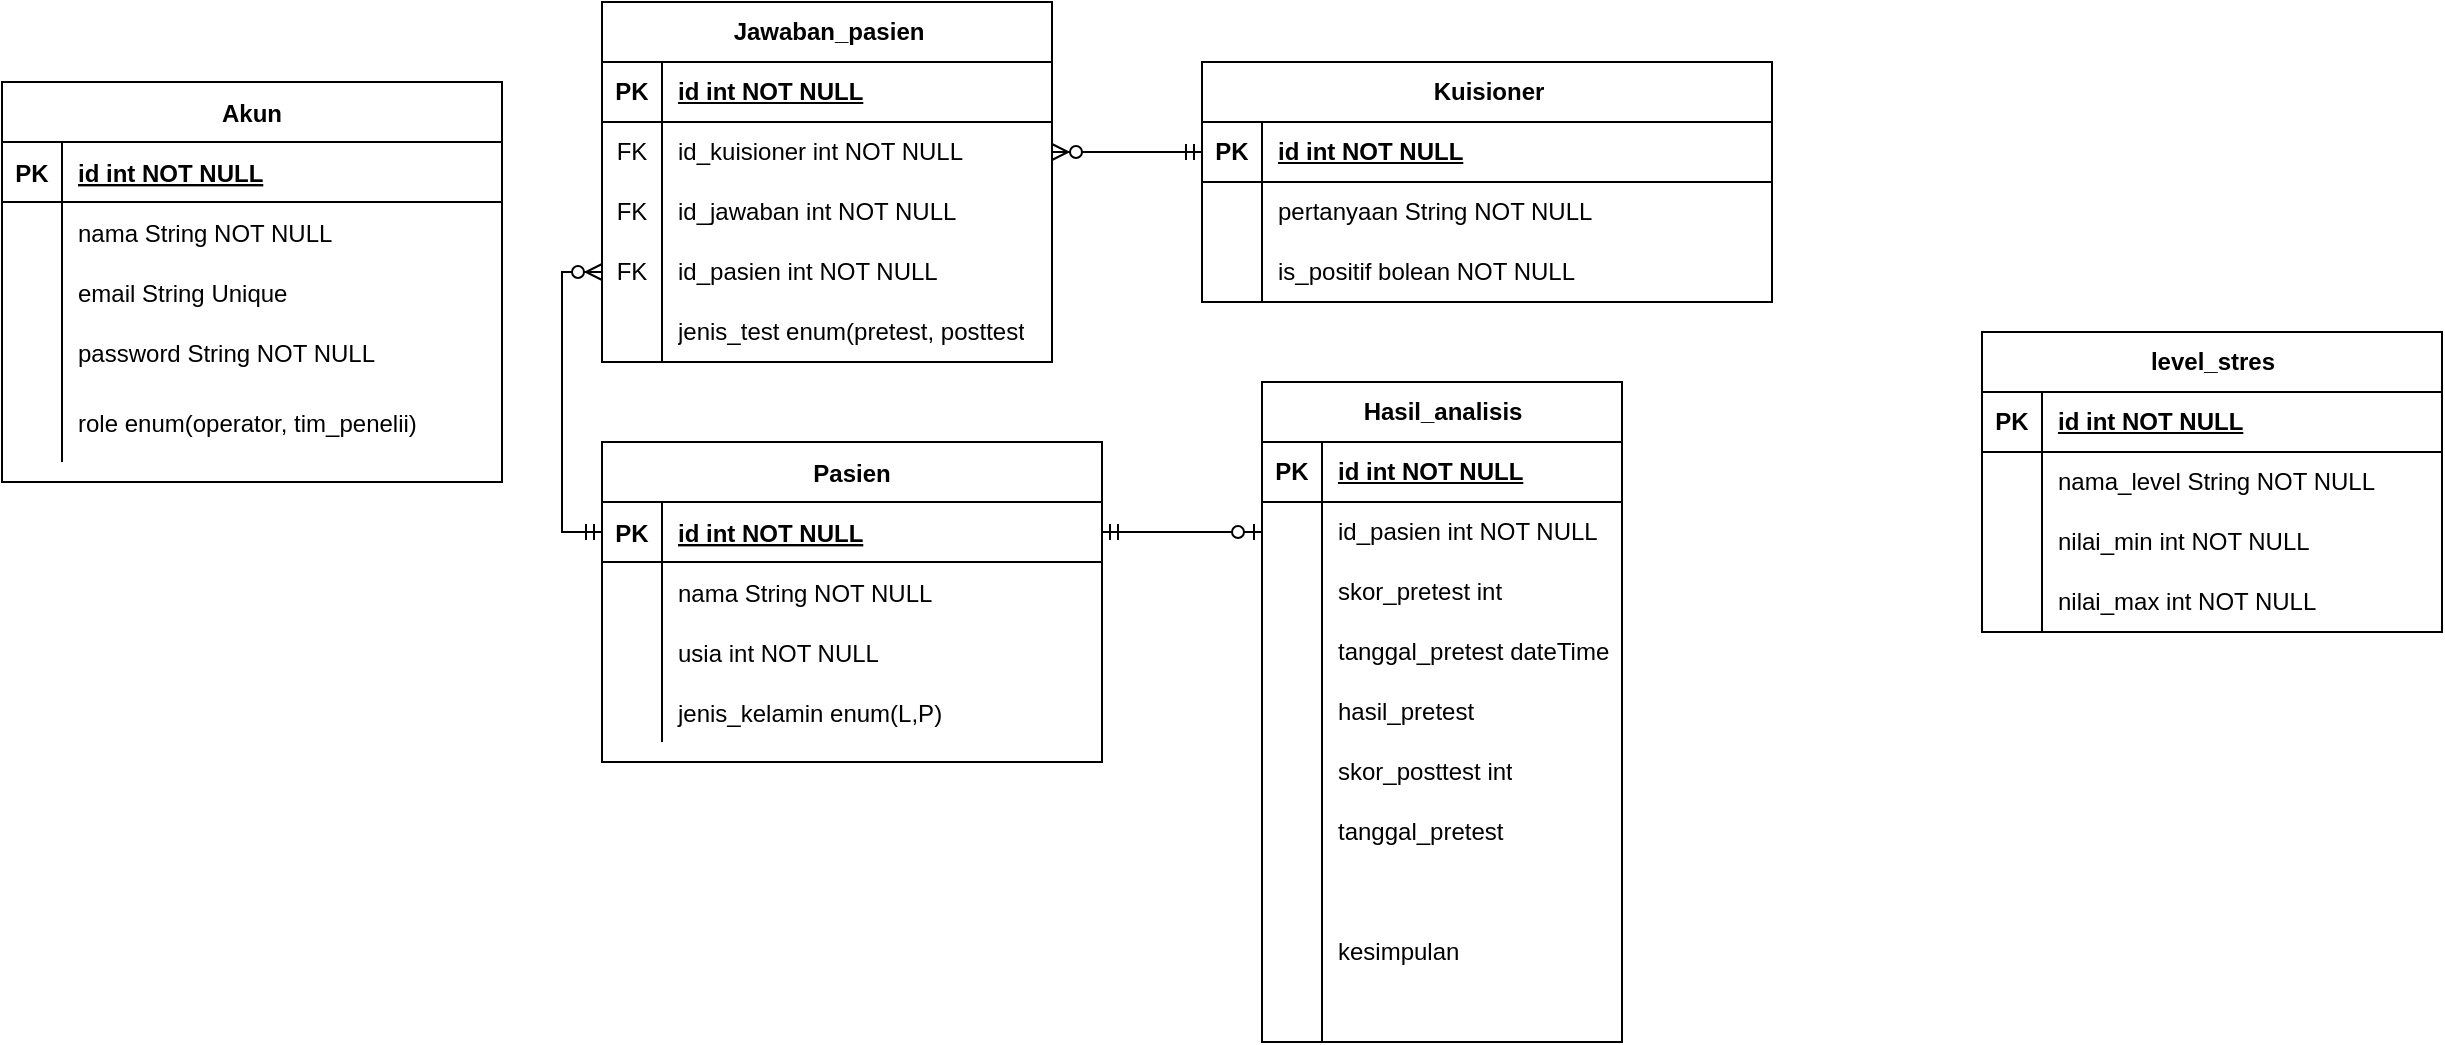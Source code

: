 <mxfile version="27.2.0">
  <diagram id="R2lEEEUBdFMjLlhIrx00" name="Page-1">
    <mxGraphModel dx="-123" dy="366" grid="1" gridSize="10" guides="1" tooltips="1" connect="1" arrows="1" fold="1" page="1" pageScale="1" pageWidth="850" pageHeight="1100" math="0" shadow="0" extFonts="Permanent Marker^https://fonts.googleapis.com/css?family=Permanent+Marker">
      <root>
        <mxCell id="0" />
        <mxCell id="1" parent="0" />
        <mxCell id="_se43bn1T26iyXJpERI2-4" value="Pasien" style="shape=table;startSize=30;container=1;collapsible=1;childLayout=tableLayout;fixedRows=1;rowLines=0;fontStyle=1;align=center;resizeLast=1;" parent="1" vertex="1">
          <mxGeometry x="1260" y="530" width="250" height="160" as="geometry" />
        </mxCell>
        <mxCell id="_se43bn1T26iyXJpERI2-5" value="" style="shape=partialRectangle;collapsible=0;dropTarget=0;pointerEvents=0;fillColor=none;points=[[0,0.5],[1,0.5]];portConstraint=eastwest;top=0;left=0;right=0;bottom=1;" parent="_se43bn1T26iyXJpERI2-4" vertex="1">
          <mxGeometry y="30" width="250" height="30" as="geometry" />
        </mxCell>
        <mxCell id="_se43bn1T26iyXJpERI2-6" value="PK" style="shape=partialRectangle;overflow=hidden;connectable=0;fillColor=none;top=0;left=0;bottom=0;right=0;fontStyle=1;" parent="_se43bn1T26iyXJpERI2-5" vertex="1">
          <mxGeometry width="30" height="30" as="geometry">
            <mxRectangle width="30" height="30" as="alternateBounds" />
          </mxGeometry>
        </mxCell>
        <mxCell id="_se43bn1T26iyXJpERI2-7" value="id int NOT NULL" style="shape=partialRectangle;overflow=hidden;connectable=0;fillColor=none;top=0;left=0;bottom=0;right=0;align=left;spacingLeft=6;fontStyle=5;" parent="_se43bn1T26iyXJpERI2-5" vertex="1">
          <mxGeometry x="30" width="220" height="30" as="geometry">
            <mxRectangle width="220" height="30" as="alternateBounds" />
          </mxGeometry>
        </mxCell>
        <mxCell id="_se43bn1T26iyXJpERI2-8" value="" style="shape=partialRectangle;collapsible=0;dropTarget=0;pointerEvents=0;fillColor=none;points=[[0,0.5],[1,0.5]];portConstraint=eastwest;top=0;left=0;right=0;bottom=0;" parent="_se43bn1T26iyXJpERI2-4" vertex="1">
          <mxGeometry y="60" width="250" height="30" as="geometry" />
        </mxCell>
        <mxCell id="_se43bn1T26iyXJpERI2-9" value="" style="shape=partialRectangle;overflow=hidden;connectable=0;fillColor=none;top=0;left=0;bottom=0;right=0;" parent="_se43bn1T26iyXJpERI2-8" vertex="1">
          <mxGeometry width="30" height="30" as="geometry">
            <mxRectangle width="30" height="30" as="alternateBounds" />
          </mxGeometry>
        </mxCell>
        <mxCell id="_se43bn1T26iyXJpERI2-10" value="nama String NOT NULL" style="shape=partialRectangle;overflow=hidden;connectable=0;fillColor=none;top=0;left=0;bottom=0;right=0;align=left;spacingLeft=6;" parent="_se43bn1T26iyXJpERI2-8" vertex="1">
          <mxGeometry x="30" width="220" height="30" as="geometry">
            <mxRectangle width="220" height="30" as="alternateBounds" />
          </mxGeometry>
        </mxCell>
        <mxCell id="_se43bn1T26iyXJpERI2-11" value="" style="shape=partialRectangle;collapsible=0;dropTarget=0;pointerEvents=0;fillColor=none;points=[[0,0.5],[1,0.5]];portConstraint=eastwest;top=0;left=0;right=0;bottom=0;" parent="_se43bn1T26iyXJpERI2-4" vertex="1">
          <mxGeometry y="90" width="250" height="30" as="geometry" />
        </mxCell>
        <mxCell id="_se43bn1T26iyXJpERI2-12" value="" style="shape=partialRectangle;overflow=hidden;connectable=0;fillColor=none;top=0;left=0;bottom=0;right=0;" parent="_se43bn1T26iyXJpERI2-11" vertex="1">
          <mxGeometry width="30" height="30" as="geometry">
            <mxRectangle width="30" height="30" as="alternateBounds" />
          </mxGeometry>
        </mxCell>
        <mxCell id="_se43bn1T26iyXJpERI2-13" value="usia int NOT NULL" style="shape=partialRectangle;overflow=hidden;connectable=0;fillColor=none;top=0;left=0;bottom=0;right=0;align=left;spacingLeft=6;" parent="_se43bn1T26iyXJpERI2-11" vertex="1">
          <mxGeometry x="30" width="220" height="30" as="geometry">
            <mxRectangle width="220" height="30" as="alternateBounds" />
          </mxGeometry>
        </mxCell>
        <mxCell id="_se43bn1T26iyXJpERI2-14" style="shape=partialRectangle;collapsible=0;dropTarget=0;pointerEvents=0;fillColor=none;points=[[0,0.5],[1,0.5]];portConstraint=eastwest;top=0;left=0;right=0;bottom=0;" parent="_se43bn1T26iyXJpERI2-4" vertex="1">
          <mxGeometry y="120" width="250" height="30" as="geometry" />
        </mxCell>
        <mxCell id="_se43bn1T26iyXJpERI2-15" style="shape=partialRectangle;overflow=hidden;connectable=0;fillColor=none;top=0;left=0;bottom=0;right=0;" parent="_se43bn1T26iyXJpERI2-14" vertex="1">
          <mxGeometry width="30" height="30" as="geometry">
            <mxRectangle width="30" height="30" as="alternateBounds" />
          </mxGeometry>
        </mxCell>
        <mxCell id="_se43bn1T26iyXJpERI2-16" value="jenis_kelamin enum(L,P)" style="shape=partialRectangle;overflow=hidden;connectable=0;fillColor=none;top=0;left=0;bottom=0;right=0;align=left;spacingLeft=6;" parent="_se43bn1T26iyXJpERI2-14" vertex="1">
          <mxGeometry x="30" width="220" height="30" as="geometry">
            <mxRectangle width="220" height="30" as="alternateBounds" />
          </mxGeometry>
        </mxCell>
        <mxCell id="_se43bn1T26iyXJpERI2-17" value="Akun" style="shape=table;startSize=30;container=1;collapsible=1;childLayout=tableLayout;fixedRows=1;rowLines=0;fontStyle=1;align=center;resizeLast=1;" parent="1" vertex="1">
          <mxGeometry x="960" y="350" width="250" height="200" as="geometry" />
        </mxCell>
        <mxCell id="_se43bn1T26iyXJpERI2-18" value="" style="shape=partialRectangle;collapsible=0;dropTarget=0;pointerEvents=0;fillColor=none;points=[[0,0.5],[1,0.5]];portConstraint=eastwest;top=0;left=0;right=0;bottom=1;" parent="_se43bn1T26iyXJpERI2-17" vertex="1">
          <mxGeometry y="30" width="250" height="30" as="geometry" />
        </mxCell>
        <mxCell id="_se43bn1T26iyXJpERI2-19" value="PK" style="shape=partialRectangle;overflow=hidden;connectable=0;fillColor=none;top=0;left=0;bottom=0;right=0;fontStyle=1;" parent="_se43bn1T26iyXJpERI2-18" vertex="1">
          <mxGeometry width="30" height="30" as="geometry">
            <mxRectangle width="30" height="30" as="alternateBounds" />
          </mxGeometry>
        </mxCell>
        <mxCell id="_se43bn1T26iyXJpERI2-20" value="id int NOT NULL" style="shape=partialRectangle;overflow=hidden;connectable=0;fillColor=none;top=0;left=0;bottom=0;right=0;align=left;spacingLeft=6;fontStyle=5;" parent="_se43bn1T26iyXJpERI2-18" vertex="1">
          <mxGeometry x="30" width="220" height="30" as="geometry">
            <mxRectangle width="220" height="30" as="alternateBounds" />
          </mxGeometry>
        </mxCell>
        <mxCell id="_se43bn1T26iyXJpERI2-21" value="" style="shape=partialRectangle;collapsible=0;dropTarget=0;pointerEvents=0;fillColor=none;points=[[0,0.5],[1,0.5]];portConstraint=eastwest;top=0;left=0;right=0;bottom=0;" parent="_se43bn1T26iyXJpERI2-17" vertex="1">
          <mxGeometry y="60" width="250" height="30" as="geometry" />
        </mxCell>
        <mxCell id="_se43bn1T26iyXJpERI2-22" value="" style="shape=partialRectangle;overflow=hidden;connectable=0;fillColor=none;top=0;left=0;bottom=0;right=0;" parent="_se43bn1T26iyXJpERI2-21" vertex="1">
          <mxGeometry width="30" height="30" as="geometry">
            <mxRectangle width="30" height="30" as="alternateBounds" />
          </mxGeometry>
        </mxCell>
        <mxCell id="_se43bn1T26iyXJpERI2-23" value="nama String NOT NULL" style="shape=partialRectangle;overflow=hidden;connectable=0;fillColor=none;top=0;left=0;bottom=0;right=0;align=left;spacingLeft=6;" parent="_se43bn1T26iyXJpERI2-21" vertex="1">
          <mxGeometry x="30" width="220" height="30" as="geometry">
            <mxRectangle width="220" height="30" as="alternateBounds" />
          </mxGeometry>
        </mxCell>
        <mxCell id="_se43bn1T26iyXJpERI2-24" style="shape=partialRectangle;collapsible=0;dropTarget=0;pointerEvents=0;fillColor=none;points=[[0,0.5],[1,0.5]];portConstraint=eastwest;top=0;left=0;right=0;bottom=0;" parent="_se43bn1T26iyXJpERI2-17" vertex="1">
          <mxGeometry y="90" width="250" height="30" as="geometry" />
        </mxCell>
        <mxCell id="_se43bn1T26iyXJpERI2-25" style="shape=partialRectangle;overflow=hidden;connectable=0;fillColor=none;top=0;left=0;bottom=0;right=0;" parent="_se43bn1T26iyXJpERI2-24" vertex="1">
          <mxGeometry width="30" height="30" as="geometry">
            <mxRectangle width="30" height="30" as="alternateBounds" />
          </mxGeometry>
        </mxCell>
        <mxCell id="_se43bn1T26iyXJpERI2-26" value="email String Unique" style="shape=partialRectangle;overflow=hidden;connectable=0;fillColor=none;top=0;left=0;bottom=0;right=0;align=left;spacingLeft=6;" parent="_se43bn1T26iyXJpERI2-24" vertex="1">
          <mxGeometry x="30" width="220" height="30" as="geometry">
            <mxRectangle width="220" height="30" as="alternateBounds" />
          </mxGeometry>
        </mxCell>
        <mxCell id="_se43bn1T26iyXJpERI2-27" style="shape=partialRectangle;collapsible=0;dropTarget=0;pointerEvents=0;fillColor=none;points=[[0,0.5],[1,0.5]];portConstraint=eastwest;top=0;left=0;right=0;bottom=0;" parent="_se43bn1T26iyXJpERI2-17" vertex="1">
          <mxGeometry y="120" width="250" height="30" as="geometry" />
        </mxCell>
        <mxCell id="_se43bn1T26iyXJpERI2-28" style="shape=partialRectangle;overflow=hidden;connectable=0;fillColor=none;top=0;left=0;bottom=0;right=0;" parent="_se43bn1T26iyXJpERI2-27" vertex="1">
          <mxGeometry width="30" height="30" as="geometry">
            <mxRectangle width="30" height="30" as="alternateBounds" />
          </mxGeometry>
        </mxCell>
        <mxCell id="_se43bn1T26iyXJpERI2-29" value="password String NOT NULL" style="shape=partialRectangle;overflow=hidden;connectable=0;fillColor=none;top=0;left=0;bottom=0;right=0;align=left;spacingLeft=6;" parent="_se43bn1T26iyXJpERI2-27" vertex="1">
          <mxGeometry x="30" width="220" height="30" as="geometry">
            <mxRectangle width="220" height="30" as="alternateBounds" />
          </mxGeometry>
        </mxCell>
        <mxCell id="_se43bn1T26iyXJpERI2-30" style="shape=partialRectangle;collapsible=0;dropTarget=0;pointerEvents=0;fillColor=none;points=[[0,0.5],[1,0.5]];portConstraint=eastwest;top=0;left=0;right=0;bottom=0;" parent="_se43bn1T26iyXJpERI2-17" vertex="1">
          <mxGeometry y="150" width="250" height="40" as="geometry" />
        </mxCell>
        <mxCell id="_se43bn1T26iyXJpERI2-31" style="shape=partialRectangle;overflow=hidden;connectable=0;fillColor=none;top=0;left=0;bottom=0;right=0;" parent="_se43bn1T26iyXJpERI2-30" vertex="1">
          <mxGeometry width="30" height="40" as="geometry">
            <mxRectangle width="30" height="40" as="alternateBounds" />
          </mxGeometry>
        </mxCell>
        <mxCell id="_se43bn1T26iyXJpERI2-32" value="role enum(operator, tim_penelii)" style="shape=partialRectangle;overflow=hidden;connectable=0;fillColor=none;top=0;left=0;bottom=0;right=0;align=left;spacingLeft=6;" parent="_se43bn1T26iyXJpERI2-30" vertex="1">
          <mxGeometry x="30" width="220" height="40" as="geometry">
            <mxRectangle width="220" height="40" as="alternateBounds" />
          </mxGeometry>
        </mxCell>
        <mxCell id="_se43bn1T26iyXJpERI2-33" value="Kuisioner" style="shape=table;startSize=30;container=1;collapsible=1;childLayout=tableLayout;fixedRows=1;rowLines=0;fontStyle=1;align=center;resizeLast=1;html=1;" parent="1" vertex="1">
          <mxGeometry x="1560" y="340" width="285" height="120" as="geometry" />
        </mxCell>
        <mxCell id="_se43bn1T26iyXJpERI2-34" value="" style="shape=tableRow;horizontal=0;startSize=0;swimlaneHead=0;swimlaneBody=0;fillColor=none;collapsible=0;dropTarget=0;points=[[0,0.5],[1,0.5]];portConstraint=eastwest;top=0;left=0;right=0;bottom=1;" parent="_se43bn1T26iyXJpERI2-33" vertex="1">
          <mxGeometry y="30" width="285" height="30" as="geometry" />
        </mxCell>
        <mxCell id="_se43bn1T26iyXJpERI2-35" value="PK" style="shape=partialRectangle;connectable=0;fillColor=none;top=0;left=0;bottom=0;right=0;fontStyle=1;overflow=hidden;whiteSpace=wrap;html=1;" parent="_se43bn1T26iyXJpERI2-34" vertex="1">
          <mxGeometry width="30" height="30" as="geometry">
            <mxRectangle width="30" height="30" as="alternateBounds" />
          </mxGeometry>
        </mxCell>
        <mxCell id="_se43bn1T26iyXJpERI2-36" value="id int NOT NULL" style="shape=partialRectangle;connectable=0;fillColor=none;top=0;left=0;bottom=0;right=0;align=left;spacingLeft=6;fontStyle=5;overflow=hidden;whiteSpace=wrap;html=1;" parent="_se43bn1T26iyXJpERI2-34" vertex="1">
          <mxGeometry x="30" width="255" height="30" as="geometry">
            <mxRectangle width="255" height="30" as="alternateBounds" />
          </mxGeometry>
        </mxCell>
        <mxCell id="_se43bn1T26iyXJpERI2-37" value="" style="shape=tableRow;horizontal=0;startSize=0;swimlaneHead=0;swimlaneBody=0;fillColor=none;collapsible=0;dropTarget=0;points=[[0,0.5],[1,0.5]];portConstraint=eastwest;top=0;left=0;right=0;bottom=0;" parent="_se43bn1T26iyXJpERI2-33" vertex="1">
          <mxGeometry y="60" width="285" height="30" as="geometry" />
        </mxCell>
        <mxCell id="_se43bn1T26iyXJpERI2-38" value="" style="shape=partialRectangle;connectable=0;fillColor=none;top=0;left=0;bottom=0;right=0;editable=1;overflow=hidden;whiteSpace=wrap;html=1;" parent="_se43bn1T26iyXJpERI2-37" vertex="1">
          <mxGeometry width="30" height="30" as="geometry">
            <mxRectangle width="30" height="30" as="alternateBounds" />
          </mxGeometry>
        </mxCell>
        <mxCell id="_se43bn1T26iyXJpERI2-39" value="pertanyaan String NOT NULL" style="shape=partialRectangle;connectable=0;fillColor=none;top=0;left=0;bottom=0;right=0;align=left;spacingLeft=6;overflow=hidden;whiteSpace=wrap;html=1;" parent="_se43bn1T26iyXJpERI2-37" vertex="1">
          <mxGeometry x="30" width="255" height="30" as="geometry">
            <mxRectangle width="255" height="30" as="alternateBounds" />
          </mxGeometry>
        </mxCell>
        <mxCell id="_se43bn1T26iyXJpERI2-97" style="shape=tableRow;horizontal=0;startSize=0;swimlaneHead=0;swimlaneBody=0;fillColor=none;collapsible=0;dropTarget=0;points=[[0,0.5],[1,0.5]];portConstraint=eastwest;top=0;left=0;right=0;bottom=0;" parent="_se43bn1T26iyXJpERI2-33" vertex="1">
          <mxGeometry y="90" width="285" height="30" as="geometry" />
        </mxCell>
        <mxCell id="_se43bn1T26iyXJpERI2-98" style="shape=partialRectangle;connectable=0;fillColor=none;top=0;left=0;bottom=0;right=0;editable=1;overflow=hidden;whiteSpace=wrap;html=1;" parent="_se43bn1T26iyXJpERI2-97" vertex="1">
          <mxGeometry width="30" height="30" as="geometry">
            <mxRectangle width="30" height="30" as="alternateBounds" />
          </mxGeometry>
        </mxCell>
        <mxCell id="_se43bn1T26iyXJpERI2-99" value="is_positif bolean NOT NULL" style="shape=partialRectangle;connectable=0;fillColor=none;top=0;left=0;bottom=0;right=0;align=left;spacingLeft=6;overflow=hidden;whiteSpace=wrap;html=1;" parent="_se43bn1T26iyXJpERI2-97" vertex="1">
          <mxGeometry x="30" width="255" height="30" as="geometry">
            <mxRectangle width="255" height="30" as="alternateBounds" />
          </mxGeometry>
        </mxCell>
        <mxCell id="_se43bn1T26iyXJpERI2-53" value="Jawaban_pasien" style="shape=table;startSize=30;container=1;collapsible=1;childLayout=tableLayout;fixedRows=1;rowLines=0;fontStyle=1;align=center;resizeLast=1;html=1;" parent="1" vertex="1">
          <mxGeometry x="1260" y="310" width="225" height="180" as="geometry" />
        </mxCell>
        <mxCell id="_se43bn1T26iyXJpERI2-54" value="" style="shape=tableRow;horizontal=0;startSize=0;swimlaneHead=0;swimlaneBody=0;fillColor=none;collapsible=0;dropTarget=0;points=[[0,0.5],[1,0.5]];portConstraint=eastwest;top=0;left=0;right=0;bottom=1;" parent="_se43bn1T26iyXJpERI2-53" vertex="1">
          <mxGeometry y="30" width="225" height="30" as="geometry" />
        </mxCell>
        <mxCell id="_se43bn1T26iyXJpERI2-55" value="PK" style="shape=partialRectangle;connectable=0;fillColor=none;top=0;left=0;bottom=0;right=0;fontStyle=1;overflow=hidden;whiteSpace=wrap;html=1;" parent="_se43bn1T26iyXJpERI2-54" vertex="1">
          <mxGeometry width="30" height="30" as="geometry">
            <mxRectangle width="30" height="30" as="alternateBounds" />
          </mxGeometry>
        </mxCell>
        <mxCell id="_se43bn1T26iyXJpERI2-56" value="id int NOT NULL" style="shape=partialRectangle;connectable=0;fillColor=none;top=0;left=0;bottom=0;right=0;align=left;spacingLeft=6;fontStyle=5;overflow=hidden;whiteSpace=wrap;html=1;" parent="_se43bn1T26iyXJpERI2-54" vertex="1">
          <mxGeometry x="30" width="195" height="30" as="geometry">
            <mxRectangle width="195" height="30" as="alternateBounds" />
          </mxGeometry>
        </mxCell>
        <mxCell id="_se43bn1T26iyXJpERI2-57" value="" style="shape=tableRow;horizontal=0;startSize=0;swimlaneHead=0;swimlaneBody=0;fillColor=none;collapsible=0;dropTarget=0;points=[[0,0.5],[1,0.5]];portConstraint=eastwest;top=0;left=0;right=0;bottom=0;" parent="_se43bn1T26iyXJpERI2-53" vertex="1">
          <mxGeometry y="60" width="225" height="30" as="geometry" />
        </mxCell>
        <mxCell id="_se43bn1T26iyXJpERI2-58" value="FK" style="shape=partialRectangle;connectable=0;fillColor=none;top=0;left=0;bottom=0;right=0;editable=1;overflow=hidden;whiteSpace=wrap;html=1;" parent="_se43bn1T26iyXJpERI2-57" vertex="1">
          <mxGeometry width="30" height="30" as="geometry">
            <mxRectangle width="30" height="30" as="alternateBounds" />
          </mxGeometry>
        </mxCell>
        <mxCell id="_se43bn1T26iyXJpERI2-59" value="id_kuisioner int NOT NULL" style="shape=partialRectangle;connectable=0;fillColor=none;top=0;left=0;bottom=0;right=0;align=left;spacingLeft=6;overflow=hidden;whiteSpace=wrap;html=1;" parent="_se43bn1T26iyXJpERI2-57" vertex="1">
          <mxGeometry x="30" width="195" height="30" as="geometry">
            <mxRectangle width="195" height="30" as="alternateBounds" />
          </mxGeometry>
        </mxCell>
        <mxCell id="_se43bn1T26iyXJpERI2-60" value="" style="shape=tableRow;horizontal=0;startSize=0;swimlaneHead=0;swimlaneBody=0;fillColor=none;collapsible=0;dropTarget=0;points=[[0,0.5],[1,0.5]];portConstraint=eastwest;top=0;left=0;right=0;bottom=0;" parent="_se43bn1T26iyXJpERI2-53" vertex="1">
          <mxGeometry y="90" width="225" height="30" as="geometry" />
        </mxCell>
        <mxCell id="_se43bn1T26iyXJpERI2-61" value="FK" style="shape=partialRectangle;connectable=0;fillColor=none;top=0;left=0;bottom=0;right=0;editable=1;overflow=hidden;whiteSpace=wrap;html=1;" parent="_se43bn1T26iyXJpERI2-60" vertex="1">
          <mxGeometry width="30" height="30" as="geometry">
            <mxRectangle width="30" height="30" as="alternateBounds" />
          </mxGeometry>
        </mxCell>
        <mxCell id="_se43bn1T26iyXJpERI2-62" value="id_jawaban int NOT NULL" style="shape=partialRectangle;connectable=0;fillColor=none;top=0;left=0;bottom=0;right=0;align=left;spacingLeft=6;overflow=hidden;whiteSpace=wrap;html=1;" parent="_se43bn1T26iyXJpERI2-60" vertex="1">
          <mxGeometry x="30" width="195" height="30" as="geometry">
            <mxRectangle width="195" height="30" as="alternateBounds" />
          </mxGeometry>
        </mxCell>
        <mxCell id="_se43bn1T26iyXJpERI2-63" value="" style="shape=tableRow;horizontal=0;startSize=0;swimlaneHead=0;swimlaneBody=0;fillColor=none;collapsible=0;dropTarget=0;points=[[0,0.5],[1,0.5]];portConstraint=eastwest;top=0;left=0;right=0;bottom=0;" parent="_se43bn1T26iyXJpERI2-53" vertex="1">
          <mxGeometry y="120" width="225" height="30" as="geometry" />
        </mxCell>
        <mxCell id="_se43bn1T26iyXJpERI2-64" value="FK" style="shape=partialRectangle;connectable=0;fillColor=none;top=0;left=0;bottom=0;right=0;editable=1;overflow=hidden;whiteSpace=wrap;html=1;" parent="_se43bn1T26iyXJpERI2-63" vertex="1">
          <mxGeometry width="30" height="30" as="geometry">
            <mxRectangle width="30" height="30" as="alternateBounds" />
          </mxGeometry>
        </mxCell>
        <mxCell id="_se43bn1T26iyXJpERI2-65" value="id_pasien int NOT NULL" style="shape=partialRectangle;connectable=0;fillColor=none;top=0;left=0;bottom=0;right=0;align=left;spacingLeft=6;overflow=hidden;whiteSpace=wrap;html=1;" parent="_se43bn1T26iyXJpERI2-63" vertex="1">
          <mxGeometry x="30" width="195" height="30" as="geometry">
            <mxRectangle width="195" height="30" as="alternateBounds" />
          </mxGeometry>
        </mxCell>
        <mxCell id="_se43bn1T26iyXJpERI2-66" style="shape=tableRow;horizontal=0;startSize=0;swimlaneHead=0;swimlaneBody=0;fillColor=none;collapsible=0;dropTarget=0;points=[[0,0.5],[1,0.5]];portConstraint=eastwest;top=0;left=0;right=0;bottom=0;" parent="_se43bn1T26iyXJpERI2-53" vertex="1">
          <mxGeometry y="150" width="225" height="30" as="geometry" />
        </mxCell>
        <mxCell id="_se43bn1T26iyXJpERI2-67" style="shape=partialRectangle;connectable=0;fillColor=none;top=0;left=0;bottom=0;right=0;editable=1;overflow=hidden;whiteSpace=wrap;html=1;" parent="_se43bn1T26iyXJpERI2-66" vertex="1">
          <mxGeometry width="30" height="30" as="geometry">
            <mxRectangle width="30" height="30" as="alternateBounds" />
          </mxGeometry>
        </mxCell>
        <mxCell id="_se43bn1T26iyXJpERI2-68" value="jenis_test enum(pretest, posttest" style="shape=partialRectangle;connectable=0;fillColor=none;top=0;left=0;bottom=0;right=0;align=left;spacingLeft=6;overflow=hidden;whiteSpace=wrap;html=1;" parent="_se43bn1T26iyXJpERI2-66" vertex="1">
          <mxGeometry x="30" width="195" height="30" as="geometry">
            <mxRectangle width="195" height="30" as="alternateBounds" />
          </mxGeometry>
        </mxCell>
        <mxCell id="_se43bn1T26iyXJpERI2-72" value="" style="edgeStyle=elbowEdgeStyle;fontSize=12;html=1;endArrow=ERzeroToMany;startArrow=ERmandOne;rounded=0;entryX=0;entryY=0.5;entryDx=0;entryDy=0;exitX=0;exitY=0.5;exitDx=0;exitDy=0;" parent="1" source="_se43bn1T26iyXJpERI2-5" target="_se43bn1T26iyXJpERI2-63" edge="1">
          <mxGeometry width="100" height="100" relative="1" as="geometry">
            <mxPoint x="1250" y="510" as="sourcePoint" />
            <mxPoint x="1350" y="410" as="targetPoint" />
            <Array as="points">
              <mxPoint x="1240" y="450" />
            </Array>
          </mxGeometry>
        </mxCell>
        <mxCell id="_se43bn1T26iyXJpERI2-73" value="Hasil_analisis" style="shape=table;startSize=30;container=1;collapsible=1;childLayout=tableLayout;fixedRows=1;rowLines=0;fontStyle=1;align=center;resizeLast=1;html=1;" parent="1" vertex="1">
          <mxGeometry x="1590" y="500" width="180" height="330" as="geometry" />
        </mxCell>
        <mxCell id="_se43bn1T26iyXJpERI2-74" value="" style="shape=tableRow;horizontal=0;startSize=0;swimlaneHead=0;swimlaneBody=0;fillColor=none;collapsible=0;dropTarget=0;points=[[0,0.5],[1,0.5]];portConstraint=eastwest;top=0;left=0;right=0;bottom=1;" parent="_se43bn1T26iyXJpERI2-73" vertex="1">
          <mxGeometry y="30" width="180" height="30" as="geometry" />
        </mxCell>
        <mxCell id="_se43bn1T26iyXJpERI2-75" value="PK" style="shape=partialRectangle;connectable=0;fillColor=none;top=0;left=0;bottom=0;right=0;fontStyle=1;overflow=hidden;whiteSpace=wrap;html=1;" parent="_se43bn1T26iyXJpERI2-74" vertex="1">
          <mxGeometry width="30" height="30" as="geometry">
            <mxRectangle width="30" height="30" as="alternateBounds" />
          </mxGeometry>
        </mxCell>
        <mxCell id="_se43bn1T26iyXJpERI2-76" value="id int NOT NULL" style="shape=partialRectangle;connectable=0;fillColor=none;top=0;left=0;bottom=0;right=0;align=left;spacingLeft=6;fontStyle=5;overflow=hidden;whiteSpace=wrap;html=1;" parent="_se43bn1T26iyXJpERI2-74" vertex="1">
          <mxGeometry x="30" width="150" height="30" as="geometry">
            <mxRectangle width="150" height="30" as="alternateBounds" />
          </mxGeometry>
        </mxCell>
        <mxCell id="_se43bn1T26iyXJpERI2-77" value="" style="shape=tableRow;horizontal=0;startSize=0;swimlaneHead=0;swimlaneBody=0;fillColor=none;collapsible=0;dropTarget=0;points=[[0,0.5],[1,0.5]];portConstraint=eastwest;top=0;left=0;right=0;bottom=0;" parent="_se43bn1T26iyXJpERI2-73" vertex="1">
          <mxGeometry y="60" width="180" height="30" as="geometry" />
        </mxCell>
        <mxCell id="_se43bn1T26iyXJpERI2-78" value="" style="shape=partialRectangle;connectable=0;fillColor=none;top=0;left=0;bottom=0;right=0;editable=1;overflow=hidden;whiteSpace=wrap;html=1;" parent="_se43bn1T26iyXJpERI2-77" vertex="1">
          <mxGeometry width="30" height="30" as="geometry">
            <mxRectangle width="30" height="30" as="alternateBounds" />
          </mxGeometry>
        </mxCell>
        <mxCell id="_se43bn1T26iyXJpERI2-79" value="id_pasien int NOT NULL" style="shape=partialRectangle;connectable=0;fillColor=none;top=0;left=0;bottom=0;right=0;align=left;spacingLeft=6;overflow=hidden;whiteSpace=wrap;html=1;" parent="_se43bn1T26iyXJpERI2-77" vertex="1">
          <mxGeometry x="30" width="150" height="30" as="geometry">
            <mxRectangle width="150" height="30" as="alternateBounds" />
          </mxGeometry>
        </mxCell>
        <mxCell id="_se43bn1T26iyXJpERI2-80" value="" style="shape=tableRow;horizontal=0;startSize=0;swimlaneHead=0;swimlaneBody=0;fillColor=none;collapsible=0;dropTarget=0;points=[[0,0.5],[1,0.5]];portConstraint=eastwest;top=0;left=0;right=0;bottom=0;" parent="_se43bn1T26iyXJpERI2-73" vertex="1">
          <mxGeometry y="90" width="180" height="30" as="geometry" />
        </mxCell>
        <mxCell id="_se43bn1T26iyXJpERI2-81" value="" style="shape=partialRectangle;connectable=0;fillColor=none;top=0;left=0;bottom=0;right=0;editable=1;overflow=hidden;whiteSpace=wrap;html=1;" parent="_se43bn1T26iyXJpERI2-80" vertex="1">
          <mxGeometry width="30" height="30" as="geometry">
            <mxRectangle width="30" height="30" as="alternateBounds" />
          </mxGeometry>
        </mxCell>
        <mxCell id="_se43bn1T26iyXJpERI2-82" value="skor_pretest int&amp;nbsp;" style="shape=partialRectangle;connectable=0;fillColor=none;top=0;left=0;bottom=0;right=0;align=left;spacingLeft=6;overflow=hidden;whiteSpace=wrap;html=1;" parent="_se43bn1T26iyXJpERI2-80" vertex="1">
          <mxGeometry x="30" width="150" height="30" as="geometry">
            <mxRectangle width="150" height="30" as="alternateBounds" />
          </mxGeometry>
        </mxCell>
        <mxCell id="D95B5GJGFji6Gj-VeNag-7" style="shape=tableRow;horizontal=0;startSize=0;swimlaneHead=0;swimlaneBody=0;fillColor=none;collapsible=0;dropTarget=0;points=[[0,0.5],[1,0.5]];portConstraint=eastwest;top=0;left=0;right=0;bottom=0;" vertex="1" parent="_se43bn1T26iyXJpERI2-73">
          <mxGeometry y="120" width="180" height="30" as="geometry" />
        </mxCell>
        <mxCell id="D95B5GJGFji6Gj-VeNag-8" style="shape=partialRectangle;connectable=0;fillColor=none;top=0;left=0;bottom=0;right=0;editable=1;overflow=hidden;whiteSpace=wrap;html=1;" vertex="1" parent="D95B5GJGFji6Gj-VeNag-7">
          <mxGeometry width="30" height="30" as="geometry">
            <mxRectangle width="30" height="30" as="alternateBounds" />
          </mxGeometry>
        </mxCell>
        <mxCell id="D95B5GJGFji6Gj-VeNag-9" value="tanggal_pretest dateTime" style="shape=partialRectangle;connectable=0;fillColor=none;top=0;left=0;bottom=0;right=0;align=left;spacingLeft=6;overflow=hidden;whiteSpace=wrap;html=1;" vertex="1" parent="D95B5GJGFji6Gj-VeNag-7">
          <mxGeometry x="30" width="150" height="30" as="geometry">
            <mxRectangle width="150" height="30" as="alternateBounds" />
          </mxGeometry>
        </mxCell>
        <mxCell id="D95B5GJGFji6Gj-VeNag-13" style="shape=tableRow;horizontal=0;startSize=0;swimlaneHead=0;swimlaneBody=0;fillColor=none;collapsible=0;dropTarget=0;points=[[0,0.5],[1,0.5]];portConstraint=eastwest;top=0;left=0;right=0;bottom=0;" vertex="1" parent="_se43bn1T26iyXJpERI2-73">
          <mxGeometry y="150" width="180" height="30" as="geometry" />
        </mxCell>
        <mxCell id="D95B5GJGFji6Gj-VeNag-14" style="shape=partialRectangle;connectable=0;fillColor=none;top=0;left=0;bottom=0;right=0;editable=1;overflow=hidden;whiteSpace=wrap;html=1;" vertex="1" parent="D95B5GJGFji6Gj-VeNag-13">
          <mxGeometry width="30" height="30" as="geometry">
            <mxRectangle width="30" height="30" as="alternateBounds" />
          </mxGeometry>
        </mxCell>
        <mxCell id="D95B5GJGFji6Gj-VeNag-15" value="hasil_pretest" style="shape=partialRectangle;connectable=0;fillColor=none;top=0;left=0;bottom=0;right=0;align=left;spacingLeft=6;overflow=hidden;whiteSpace=wrap;html=1;" vertex="1" parent="D95B5GJGFji6Gj-VeNag-13">
          <mxGeometry x="30" width="150" height="30" as="geometry">
            <mxRectangle width="150" height="30" as="alternateBounds" />
          </mxGeometry>
        </mxCell>
        <mxCell id="_se43bn1T26iyXJpERI2-83" value="" style="shape=tableRow;horizontal=0;startSize=0;swimlaneHead=0;swimlaneBody=0;fillColor=none;collapsible=0;dropTarget=0;points=[[0,0.5],[1,0.5]];portConstraint=eastwest;top=0;left=0;right=0;bottom=0;" parent="_se43bn1T26iyXJpERI2-73" vertex="1">
          <mxGeometry y="180" width="180" height="30" as="geometry" />
        </mxCell>
        <mxCell id="_se43bn1T26iyXJpERI2-84" value="" style="shape=partialRectangle;connectable=0;fillColor=none;top=0;left=0;bottom=0;right=0;editable=1;overflow=hidden;whiteSpace=wrap;html=1;" parent="_se43bn1T26iyXJpERI2-83" vertex="1">
          <mxGeometry width="30" height="30" as="geometry">
            <mxRectangle width="30" height="30" as="alternateBounds" />
          </mxGeometry>
        </mxCell>
        <mxCell id="_se43bn1T26iyXJpERI2-85" value="skor_posttest int" style="shape=partialRectangle;connectable=0;fillColor=none;top=0;left=0;bottom=0;right=0;align=left;spacingLeft=6;overflow=hidden;whiteSpace=wrap;html=1;" parent="_se43bn1T26iyXJpERI2-83" vertex="1">
          <mxGeometry x="30" width="150" height="30" as="geometry">
            <mxRectangle width="150" height="30" as="alternateBounds" />
          </mxGeometry>
        </mxCell>
        <mxCell id="D95B5GJGFji6Gj-VeNag-19" style="shape=tableRow;horizontal=0;startSize=0;swimlaneHead=0;swimlaneBody=0;fillColor=none;collapsible=0;dropTarget=0;points=[[0,0.5],[1,0.5]];portConstraint=eastwest;top=0;left=0;right=0;bottom=0;" vertex="1" parent="_se43bn1T26iyXJpERI2-73">
          <mxGeometry y="210" width="180" height="30" as="geometry" />
        </mxCell>
        <mxCell id="D95B5GJGFji6Gj-VeNag-20" style="shape=partialRectangle;connectable=0;fillColor=none;top=0;left=0;bottom=0;right=0;editable=1;overflow=hidden;whiteSpace=wrap;html=1;" vertex="1" parent="D95B5GJGFji6Gj-VeNag-19">
          <mxGeometry width="30" height="30" as="geometry">
            <mxRectangle width="30" height="30" as="alternateBounds" />
          </mxGeometry>
        </mxCell>
        <mxCell id="D95B5GJGFji6Gj-VeNag-21" value="tanggal_pretest" style="shape=partialRectangle;connectable=0;fillColor=none;top=0;left=0;bottom=0;right=0;align=left;spacingLeft=6;overflow=hidden;whiteSpace=wrap;html=1;" vertex="1" parent="D95B5GJGFji6Gj-VeNag-19">
          <mxGeometry x="30" width="150" height="30" as="geometry">
            <mxRectangle width="150" height="30" as="alternateBounds" />
          </mxGeometry>
        </mxCell>
        <mxCell id="D95B5GJGFji6Gj-VeNag-16" style="shape=tableRow;horizontal=0;startSize=0;swimlaneHead=0;swimlaneBody=0;fillColor=none;collapsible=0;dropTarget=0;points=[[0,0.5],[1,0.5]];portConstraint=eastwest;top=0;left=0;right=0;bottom=0;" vertex="1" parent="_se43bn1T26iyXJpERI2-73">
          <mxGeometry y="240" width="180" height="30" as="geometry" />
        </mxCell>
        <mxCell id="D95B5GJGFji6Gj-VeNag-17" style="shape=partialRectangle;connectable=0;fillColor=none;top=0;left=0;bottom=0;right=0;editable=1;overflow=hidden;whiteSpace=wrap;html=1;" vertex="1" parent="D95B5GJGFji6Gj-VeNag-16">
          <mxGeometry width="30" height="30" as="geometry">
            <mxRectangle width="30" height="30" as="alternateBounds" />
          </mxGeometry>
        </mxCell>
        <mxCell id="D95B5GJGFji6Gj-VeNag-18" style="shape=partialRectangle;connectable=0;fillColor=none;top=0;left=0;bottom=0;right=0;align=left;spacingLeft=6;overflow=hidden;whiteSpace=wrap;html=1;" vertex="1" parent="D95B5GJGFji6Gj-VeNag-16">
          <mxGeometry x="30" width="150" height="30" as="geometry">
            <mxRectangle width="150" height="30" as="alternateBounds" />
          </mxGeometry>
        </mxCell>
        <mxCell id="_se43bn1T26iyXJpERI2-86" style="shape=tableRow;horizontal=0;startSize=0;swimlaneHead=0;swimlaneBody=0;fillColor=none;collapsible=0;dropTarget=0;points=[[0,0.5],[1,0.5]];portConstraint=eastwest;top=0;left=0;right=0;bottom=0;" parent="_se43bn1T26iyXJpERI2-73" vertex="1">
          <mxGeometry y="270" width="180" height="30" as="geometry" />
        </mxCell>
        <mxCell id="_se43bn1T26iyXJpERI2-87" style="shape=partialRectangle;connectable=0;fillColor=none;top=0;left=0;bottom=0;right=0;editable=1;overflow=hidden;whiteSpace=wrap;html=1;" parent="_se43bn1T26iyXJpERI2-86" vertex="1">
          <mxGeometry width="30" height="30" as="geometry">
            <mxRectangle width="30" height="30" as="alternateBounds" />
          </mxGeometry>
        </mxCell>
        <mxCell id="_se43bn1T26iyXJpERI2-88" value="kesimpulan" style="shape=partialRectangle;connectable=0;fillColor=none;top=0;left=0;bottom=0;right=0;align=left;spacingLeft=6;overflow=hidden;whiteSpace=wrap;html=1;" parent="_se43bn1T26iyXJpERI2-86" vertex="1">
          <mxGeometry x="30" width="150" height="30" as="geometry">
            <mxRectangle width="150" height="30" as="alternateBounds" />
          </mxGeometry>
        </mxCell>
        <mxCell id="D95B5GJGFji6Gj-VeNag-10" style="shape=tableRow;horizontal=0;startSize=0;swimlaneHead=0;swimlaneBody=0;fillColor=none;collapsible=0;dropTarget=0;points=[[0,0.5],[1,0.5]];portConstraint=eastwest;top=0;left=0;right=0;bottom=0;" vertex="1" parent="_se43bn1T26iyXJpERI2-73">
          <mxGeometry y="300" width="180" height="30" as="geometry" />
        </mxCell>
        <mxCell id="D95B5GJGFji6Gj-VeNag-11" style="shape=partialRectangle;connectable=0;fillColor=none;top=0;left=0;bottom=0;right=0;editable=1;overflow=hidden;whiteSpace=wrap;html=1;" vertex="1" parent="D95B5GJGFji6Gj-VeNag-10">
          <mxGeometry width="30" height="30" as="geometry">
            <mxRectangle width="30" height="30" as="alternateBounds" />
          </mxGeometry>
        </mxCell>
        <mxCell id="D95B5GJGFji6Gj-VeNag-12" style="shape=partialRectangle;connectable=0;fillColor=none;top=0;left=0;bottom=0;right=0;align=left;spacingLeft=6;overflow=hidden;whiteSpace=wrap;html=1;" vertex="1" parent="D95B5GJGFji6Gj-VeNag-10">
          <mxGeometry x="30" width="150" height="30" as="geometry">
            <mxRectangle width="150" height="30" as="alternateBounds" />
          </mxGeometry>
        </mxCell>
        <mxCell id="_se43bn1T26iyXJpERI2-89" value="" style="edgeStyle=elbowEdgeStyle;fontSize=12;html=1;endArrow=ERzeroToOne;startArrow=ERmandOne;rounded=0;exitX=1;exitY=0.5;exitDx=0;exitDy=0;entryX=0;entryY=0.5;entryDx=0;entryDy=0;" parent="1" source="_se43bn1T26iyXJpERI2-5" target="_se43bn1T26iyXJpERI2-77" edge="1">
          <mxGeometry width="100" height="100" relative="1" as="geometry">
            <mxPoint x="1540" y="630" as="sourcePoint" />
            <mxPoint x="1640" y="530" as="targetPoint" />
          </mxGeometry>
        </mxCell>
        <mxCell id="_se43bn1T26iyXJpERI2-90" value="" style="edgeStyle=elbowEdgeStyle;fontSize=12;html=1;endArrow=ERzeroToMany;startArrow=ERmandOne;rounded=0;exitX=0;exitY=0.5;exitDx=0;exitDy=0;entryX=1;entryY=0.5;entryDx=0;entryDy=0;" parent="1" source="_se43bn1T26iyXJpERI2-34" target="_se43bn1T26iyXJpERI2-57" edge="1">
          <mxGeometry width="100" height="100" relative="1" as="geometry">
            <mxPoint x="1923" y="230" as="sourcePoint" />
            <mxPoint x="1800" y="410" as="targetPoint" />
          </mxGeometry>
        </mxCell>
        <mxCell id="_se43bn1T26iyXJpERI2-100" value="level_stres" style="shape=table;startSize=30;container=1;collapsible=1;childLayout=tableLayout;fixedRows=1;rowLines=0;fontStyle=1;align=center;resizeLast=1;html=1;" parent="1" vertex="1">
          <mxGeometry x="1950" y="475" width="230" height="150" as="geometry" />
        </mxCell>
        <mxCell id="_se43bn1T26iyXJpERI2-101" value="" style="shape=tableRow;horizontal=0;startSize=0;swimlaneHead=0;swimlaneBody=0;fillColor=none;collapsible=0;dropTarget=0;points=[[0,0.5],[1,0.5]];portConstraint=eastwest;top=0;left=0;right=0;bottom=1;" parent="_se43bn1T26iyXJpERI2-100" vertex="1">
          <mxGeometry y="30" width="230" height="30" as="geometry" />
        </mxCell>
        <mxCell id="_se43bn1T26iyXJpERI2-102" value="PK" style="shape=partialRectangle;connectable=0;fillColor=none;top=0;left=0;bottom=0;right=0;fontStyle=1;overflow=hidden;whiteSpace=wrap;html=1;" parent="_se43bn1T26iyXJpERI2-101" vertex="1">
          <mxGeometry width="30" height="30" as="geometry">
            <mxRectangle width="30" height="30" as="alternateBounds" />
          </mxGeometry>
        </mxCell>
        <mxCell id="_se43bn1T26iyXJpERI2-103" value="id int NOT NULL" style="shape=partialRectangle;connectable=0;fillColor=none;top=0;left=0;bottom=0;right=0;align=left;spacingLeft=6;fontStyle=5;overflow=hidden;whiteSpace=wrap;html=1;" parent="_se43bn1T26iyXJpERI2-101" vertex="1">
          <mxGeometry x="30" width="200" height="30" as="geometry">
            <mxRectangle width="200" height="30" as="alternateBounds" />
          </mxGeometry>
        </mxCell>
        <mxCell id="_se43bn1T26iyXJpERI2-104" value="" style="shape=tableRow;horizontal=0;startSize=0;swimlaneHead=0;swimlaneBody=0;fillColor=none;collapsible=0;dropTarget=0;points=[[0,0.5],[1,0.5]];portConstraint=eastwest;top=0;left=0;right=0;bottom=0;" parent="_se43bn1T26iyXJpERI2-100" vertex="1">
          <mxGeometry y="60" width="230" height="30" as="geometry" />
        </mxCell>
        <mxCell id="_se43bn1T26iyXJpERI2-105" value="" style="shape=partialRectangle;connectable=0;fillColor=none;top=0;left=0;bottom=0;right=0;editable=1;overflow=hidden;whiteSpace=wrap;html=1;" parent="_se43bn1T26iyXJpERI2-104" vertex="1">
          <mxGeometry width="30" height="30" as="geometry">
            <mxRectangle width="30" height="30" as="alternateBounds" />
          </mxGeometry>
        </mxCell>
        <mxCell id="_se43bn1T26iyXJpERI2-106" value="nama_level String NOT NULL" style="shape=partialRectangle;connectable=0;fillColor=none;top=0;left=0;bottom=0;right=0;align=left;spacingLeft=6;overflow=hidden;whiteSpace=wrap;html=1;" parent="_se43bn1T26iyXJpERI2-104" vertex="1">
          <mxGeometry x="30" width="200" height="30" as="geometry">
            <mxRectangle width="200" height="30" as="alternateBounds" />
          </mxGeometry>
        </mxCell>
        <mxCell id="_se43bn1T26iyXJpERI2-107" value="" style="shape=tableRow;horizontal=0;startSize=0;swimlaneHead=0;swimlaneBody=0;fillColor=none;collapsible=0;dropTarget=0;points=[[0,0.5],[1,0.5]];portConstraint=eastwest;top=0;left=0;right=0;bottom=0;" parent="_se43bn1T26iyXJpERI2-100" vertex="1">
          <mxGeometry y="90" width="230" height="30" as="geometry" />
        </mxCell>
        <mxCell id="_se43bn1T26iyXJpERI2-108" value="" style="shape=partialRectangle;connectable=0;fillColor=none;top=0;left=0;bottom=0;right=0;editable=1;overflow=hidden;whiteSpace=wrap;html=1;" parent="_se43bn1T26iyXJpERI2-107" vertex="1">
          <mxGeometry width="30" height="30" as="geometry">
            <mxRectangle width="30" height="30" as="alternateBounds" />
          </mxGeometry>
        </mxCell>
        <mxCell id="_se43bn1T26iyXJpERI2-109" value="nilai_min int NOT NULL" style="shape=partialRectangle;connectable=0;fillColor=none;top=0;left=0;bottom=0;right=0;align=left;spacingLeft=6;overflow=hidden;whiteSpace=wrap;html=1;" parent="_se43bn1T26iyXJpERI2-107" vertex="1">
          <mxGeometry x="30" width="200" height="30" as="geometry">
            <mxRectangle width="200" height="30" as="alternateBounds" />
          </mxGeometry>
        </mxCell>
        <mxCell id="_se43bn1T26iyXJpERI2-110" value="" style="shape=tableRow;horizontal=0;startSize=0;swimlaneHead=0;swimlaneBody=0;fillColor=none;collapsible=0;dropTarget=0;points=[[0,0.5],[1,0.5]];portConstraint=eastwest;top=0;left=0;right=0;bottom=0;" parent="_se43bn1T26iyXJpERI2-100" vertex="1">
          <mxGeometry y="120" width="230" height="30" as="geometry" />
        </mxCell>
        <mxCell id="_se43bn1T26iyXJpERI2-111" value="" style="shape=partialRectangle;connectable=0;fillColor=none;top=0;left=0;bottom=0;right=0;editable=1;overflow=hidden;whiteSpace=wrap;html=1;" parent="_se43bn1T26iyXJpERI2-110" vertex="1">
          <mxGeometry width="30" height="30" as="geometry">
            <mxRectangle width="30" height="30" as="alternateBounds" />
          </mxGeometry>
        </mxCell>
        <mxCell id="_se43bn1T26iyXJpERI2-112" value="nilai_max int NOT NULL" style="shape=partialRectangle;connectable=0;fillColor=none;top=0;left=0;bottom=0;right=0;align=left;spacingLeft=6;overflow=hidden;whiteSpace=wrap;html=1;" parent="_se43bn1T26iyXJpERI2-110" vertex="1">
          <mxGeometry x="30" width="200" height="30" as="geometry">
            <mxRectangle width="200" height="30" as="alternateBounds" />
          </mxGeometry>
        </mxCell>
      </root>
    </mxGraphModel>
  </diagram>
</mxfile>
